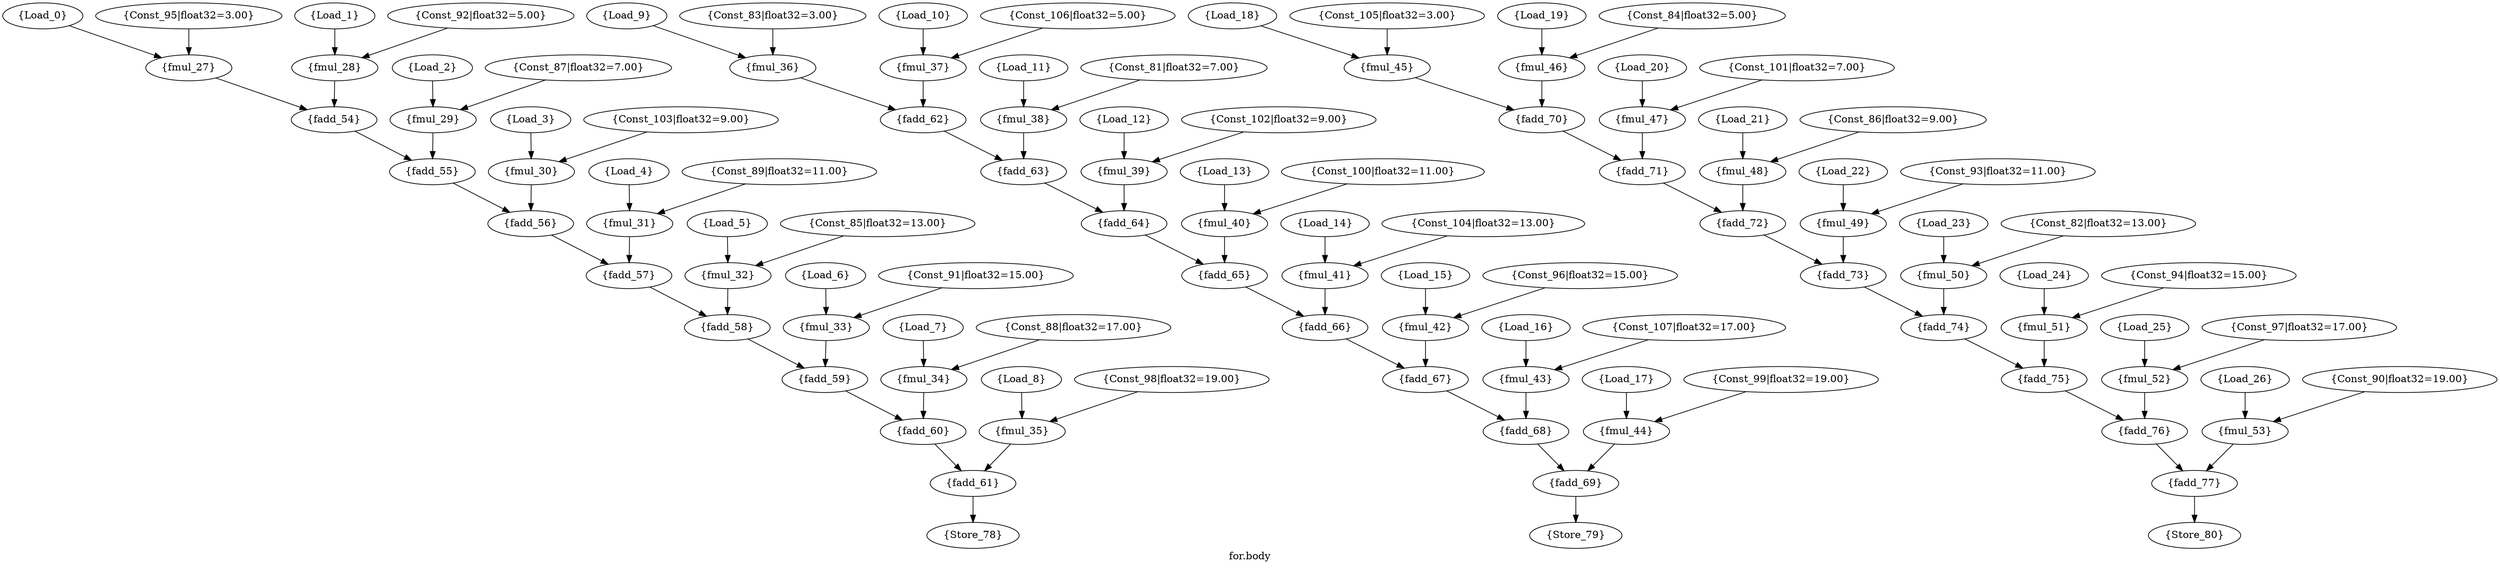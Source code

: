 /*
{
    "ALU" : ["FADD", "FMUL"],
    "MEMPORT"  : ["input", "output"],
    "Constant" : ["const"]
}
*/

strict digraph "for.body" {
label="for.body";
Load_0 [label="{Load_0}", opcode=INPUT, h_width=32];
Load_1 [label="{Load_1}", opcode=INPUT, h_width=32];
Load_2 [label="{Load_2}", opcode=INPUT, h_width=32];
Load_3 [label="{Load_3}", opcode=INPUT, h_width=32];
Load_4 [label="{Load_4}", opcode=INPUT, h_width=32];
Load_5 [label="{Load_5}", opcode=INPUT, h_width=32];
Load_6 [label="{Load_6}", opcode=INPUT, h_width=32];
Load_7 [label="{Load_7}", opcode=INPUT, h_width=32];
Load_8 [label="{Load_8}", opcode=INPUT, h_width=32];
Load_9 [label="{Load_9}", opcode=INPUT, h_width=32];
Load_10 [label="{Load_10}", opcode=INPUT, h_width=32];
Load_11 [label="{Load_11}", opcode=INPUT, h_width=32];
Load_12 [label="{Load_12}", opcode=INPUT, h_width=32];
Load_13 [label="{Load_13}", opcode=INPUT, h_width=32];
Load_14 [label="{Load_14}", opcode=INPUT, h_width=32];
Load_15 [label="{Load_15}", opcode=INPUT, h_width=32];
Load_16 [label="{Load_16}", opcode=INPUT, h_width=32];
Load_17 [label="{Load_17}", opcode=INPUT, h_width=32];
Load_18 [label="{Load_18}", opcode=INPUT, h_width=32];
Load_19 [label="{Load_19}", opcode=INPUT, h_width=32];
Load_20 [label="{Load_20}", opcode=INPUT, h_width=32];
Load_21 [label="{Load_21}", opcode=INPUT, h_width=32];
Load_22 [label="{Load_22}", opcode=INPUT, h_width=32];
Load_23 [label="{Load_23}", opcode=INPUT, h_width=32];
Load_24 [label="{Load_24}", opcode=INPUT, h_width=32];
Load_25 [label="{Load_25}", opcode=INPUT, h_width=32];
Load_26 [label="{Load_26}", opcode=INPUT, h_width=32];
fmul_27 [label="{fmul_27}", opcode=FMUL, h_width=32];
fmul_28 [label="{fmul_28}", opcode=FMUL, h_width=32];
fmul_29 [label="{fmul_29}", opcode=FMUL, h_width=32];
fmul_30 [label="{fmul_30}", opcode=FMUL, h_width=32];
fmul_31 [label="{fmul_31}", opcode=FMUL, h_width=32];
fmul_32 [label="{fmul_32}", opcode=FMUL, h_width=32];
fmul_33 [label="{fmul_33}", opcode=FMUL, h_width=32];
fmul_34 [label="{fmul_34}", opcode=FMUL, h_width=32];
fmul_35 [label="{fmul_35}", opcode=FMUL, h_width=32];
fmul_36 [label="{fmul_36}", opcode=FMUL, h_width=32];
fmul_37 [label="{fmul_37}", opcode=FMUL, h_width=32];
fmul_38 [label="{fmul_38}", opcode=FMUL, h_width=32];
fmul_39 [label="{fmul_39}", opcode=FMUL, h_width=32];
fmul_40 [label="{fmul_40}", opcode=FMUL, h_width=32];
fmul_41 [label="{fmul_41}", opcode=FMUL, h_width=32];
fmul_42 [label="{fmul_42}", opcode=FMUL, h_width=32];
fmul_43 [label="{fmul_43}", opcode=FMUL, h_width=32];
fmul_44 [label="{fmul_44}", opcode=FMUL, h_width=32];
fmul_45 [label="{fmul_45}", opcode=FMUL, h_width=32];
fmul_46 [label="{fmul_46}", opcode=FMUL, h_width=32];
fmul_47 [label="{fmul_47}", opcode=FMUL, h_width=32];
fmul_48 [label="{fmul_48}", opcode=FMUL, h_width=32];
fmul_49 [label="{fmul_49}", opcode=FMUL, h_width=32];
fmul_50 [label="{fmul_50}", opcode=FMUL, h_width=32];
fmul_51 [label="{fmul_51}", opcode=FMUL, h_width=32];
fmul_52 [label="{fmul_52}", opcode=FMUL, h_width=32];
fmul_53 [label="{fmul_53}", opcode=FMUL, h_width=32];
fadd_54 [label="{fadd_54}", opcode=FADD, h_width=32];
fadd_55 [label="{fadd_55}", opcode=FADD, h_width=32];
fadd_56 [label="{fadd_56}", opcode=FADD, h_width=32];
fadd_57 [label="{fadd_57}", opcode=FADD, h_width=32];
fadd_58 [label="{fadd_58}", opcode=FADD, h_width=32];
fadd_59 [label="{fadd_59}", opcode=FADD, h_width=32];
fadd_60 [label="{fadd_60}", opcode=FADD, h_width=32];
fadd_61 [label="{fadd_61}", opcode=FADD, h_width=32];
fadd_62 [label="{fadd_62}", opcode=FADD, h_width=32];
fadd_63 [label="{fadd_63}", opcode=FADD, h_width=32];
fadd_64 [label="{fadd_64}", opcode=FADD, h_width=32];
fadd_65 [label="{fadd_65}", opcode=FADD, h_width=32];
fadd_66 [label="{fadd_66}", opcode=FADD, h_width=32];
fadd_67 [label="{fadd_67}", opcode=FADD, h_width=32];
fadd_68 [label="{fadd_68}", opcode=FADD, h_width=32];
fadd_69 [label="{fadd_69}", opcode=FADD, h_width=32];
fadd_70 [label="{fadd_70}", opcode=FADD, h_width=32];
fadd_71 [label="{fadd_71}", opcode=FADD, h_width=32];
fadd_72 [label="{fadd_72}", opcode=FADD, h_width=32];
fadd_73 [label="{fadd_73}", opcode=FADD, h_width=32];
fadd_74 [label="{fadd_74}", opcode=FADD, h_width=32];
fadd_75 [label="{fadd_75}", opcode=FADD, h_width=32];
fadd_76 [label="{fadd_76}", opcode=FADD, h_width=32];
fadd_77 [label="{fadd_77}", opcode=FADD, h_width=32];
Store_78 [label="{Store_78}", opcode=OUTPUT, h_width=32];
Store_79 [label="{Store_79}", opcode=OUTPUT, h_width=32];
Store_80 [label="{Store_80}", opcode=OUTPUT, h_width=32];
Const_81 [constVal="1", float32="7.00", label="{Const_81|float32=7.00}", opcode=CONST, h_width=32];
Const_82 [constVal="1", float32="13.00", label="{Const_82|float32=13.00}", opcode=CONST, h_width=32];
Const_83 [constVal="1", float32="3.00", label="{Const_83|float32=3.00}", opcode=CONST, h_width=32];
Const_84 [constVal="1", float32="5.00", label="{Const_84|float32=5.00}", opcode=CONST, h_width=32];
Const_85 [constVal="1", float32="13.00", label="{Const_85|float32=13.00}", opcode=CONST, h_width=32];
Const_86 [constVal="1", float32="9.00", label="{Const_86|float32=9.00}", opcode=CONST, h_width=32];
Const_87 [constVal="1", float32="7.00", label="{Const_87|float32=7.00}", opcode=CONST, h_width=32];
Const_88 [constVal="1", float32="17.00", label="{Const_88|float32=17.00}", opcode=CONST, h_width=32];
Const_89 [constVal="1", float32="11.00", label="{Const_89|float32=11.00}", opcode=CONST, h_width=32];
Const_90 [constVal="1", float32="19.00", label="{Const_90|float32=19.00}", opcode=CONST, h_width=32];
Const_91 [constVal="1", float32="15.00", label="{Const_91|float32=15.00}", opcode=CONST, h_width=32];
Const_92 [constVal="1", float32="5.00", label="{Const_92|float32=5.00}", opcode=CONST, h_width=32];
Const_93 [constVal="1", float32="11.00", label="{Const_93|float32=11.00}", opcode=CONST, h_width=32];
Const_94 [constVal="1", float32="15.00", label="{Const_94|float32=15.00}", opcode=CONST, h_width=32];
Const_95 [constVal="1", float32="3.00", label="{Const_95|float32=3.00}", opcode=CONST, h_width=32];
Const_96 [constVal="1", float32="15.00", label="{Const_96|float32=15.00}", opcode=CONST, h_width=32];
Const_97 [constVal="1", float32="17.00", label="{Const_97|float32=17.00}", opcode=CONST, h_width=32];
Const_98 [constVal="1", float32="19.00", label="{Const_98|float32=19.00}", opcode=CONST, h_width=32];
Const_99 [constVal="1", float32="19.00", label="{Const_99|float32=19.00}", opcode=CONST, h_width=32];
Const_100 [constVal="1", float32="11.00", label="{Const_100|float32=11.00}", opcode=CONST, h_width=32];
Const_101 [constVal="1", float32="7.00", label="{Const_101|float32=7.00}", opcode=CONST, h_width=32];
Const_102 [constVal="1", float32="9.00", label="{Const_102|float32=9.00}", opcode=CONST, h_width=32];
Const_103 [constVal="1", float32="9.00", label="{Const_103|float32=9.00}", opcode=CONST, h_width=32];
Const_104 [constVal="1", float32="13.00", label="{Const_104|float32=13.00}", opcode=CONST, h_width=32];
Const_105 [constVal="1", float32="3.00", label="{Const_105|float32=3.00}", opcode=CONST, h_width=32];
Const_106 [constVal="1", float32="5.00", label="{Const_106|float32=5.00}", opcode=CONST, h_width=32];
Const_107 [constVal="1", float32="17.00", label="{Const_107|float32=17.00}", opcode=CONST, h_width=32];
Load_0 -> fmul_27  [driver=outPinA, load=inPinA];
Load_1 -> fmul_28  [driver=outPinA, load=inPinA];
Load_2 -> fmul_29  [driver=outPinA, load=inPinA];
Load_3 -> fmul_30  [driver=outPinA, load=inPinA];
Load_4 -> fmul_31  [driver=outPinA, load=inPinA];
Load_5 -> fmul_32  [driver=outPinA, load=inPinA];
Load_6 -> fmul_33  [driver=outPinA, load=inPinA];
Load_7 -> fmul_34  [driver=outPinA, load=inPinA];
Load_8 -> fmul_35  [driver=outPinA, load=inPinA];
Load_9 -> fmul_36  [driver=outPinA, load=inPinA];
Load_10 -> fmul_37  [driver=outPinA, load=inPinA];
Load_11 -> fmul_38  [driver=outPinA, load=inPinA];
Load_12 -> fmul_39  [driver=outPinA, load=inPinA];
Load_13 -> fmul_40  [driver=outPinA, load=inPinA];
Load_14 -> fmul_41  [driver=outPinA, load=inPinA];
Load_15 -> fmul_42  [driver=outPinA, load=inPinA];
Load_16 -> fmul_43  [driver=outPinA, load=inPinA];
Load_17 -> fmul_44  [driver=outPinA, load=inPinA];
Load_18 -> fmul_45  [driver=outPinA, load=inPinA];
Load_19 -> fmul_46  [driver=outPinA, load=inPinA];
Load_20 -> fmul_47  [driver=outPinA, load=inPinA];
Load_21 -> fmul_48  [driver=outPinA, load=inPinA];
Load_22 -> fmul_49  [driver=outPinA, load=inPinA];
Load_23 -> fmul_50  [driver=outPinA, load=inPinA];
Load_24 -> fmul_51  [driver=outPinA, load=inPinA];
Load_25 -> fmul_52  [driver=outPinA, load=inPinA];
Load_26 -> fmul_53  [driver=outPinA, load=inPinA];
fmul_27 -> fadd_54  [driver=outPinA, load=inPinA];
fmul_28 -> fadd_54  [driver=outPinA, load=inPinB];
fmul_29 -> fadd_55  [driver=outPinA, load=inPinA];
fmul_30 -> fadd_56  [driver=outPinA, load=inPinA];
fmul_31 -> fadd_57  [driver=outPinA, load=inPinA];
fmul_32 -> fadd_58  [driver=outPinA, load=inPinA];
fmul_33 -> fadd_59  [driver=outPinA, load=inPinA];
fmul_34 -> fadd_60  [driver=outPinA, load=inPinA];
fmul_35 -> fadd_61  [driver=outPinA, load=inPinA];
fmul_36 -> fadd_62  [driver=outPinA, load=inPinA];
fmul_37 -> fadd_62  [driver=outPinA, load=inPinB];
fmul_38 -> fadd_63  [driver=outPinA, load=inPinA];
fmul_39 -> fadd_64  [driver=outPinA, load=inPinA];
fmul_40 -> fadd_65  [driver=outPinA, load=inPinA];
fmul_41 -> fadd_66  [driver=outPinA, load=inPinA];
fmul_42 -> fadd_67  [driver=outPinA, load=inPinA];
fmul_43 -> fadd_68  [driver=outPinA, load=inPinA];
fmul_44 -> fadd_69  [driver=outPinA, load=inPinA];
fmul_45 -> fadd_70  [driver=outPinA, load=inPinA];
fmul_46 -> fadd_70  [driver=outPinA, load=inPinB];
fmul_47 -> fadd_71  [driver=outPinA, load=inPinA];
fmul_48 -> fadd_72  [driver=outPinA, load=inPinA];
fmul_49 -> fadd_73  [driver=outPinA, load=inPinA];
fmul_50 -> fadd_74  [driver=outPinA, load=inPinA];
fmul_51 -> fadd_75  [driver=outPinA, load=inPinA];
fmul_52 -> fadd_76  [driver=outPinA, load=inPinA];
fmul_53 -> fadd_77  [driver=outPinA, load=inPinA];
fadd_54 -> fadd_55  [driver=outPinA, load=inPinB];
fadd_55 -> fadd_56  [driver=outPinA, load=inPinB];
fadd_56 -> fadd_57  [driver=outPinA, load=inPinB];
fadd_57 -> fadd_58  [driver=outPinA, load=inPinB];
fadd_58 -> fadd_59  [driver=outPinA, load=inPinB];
fadd_59 -> fadd_60  [driver=outPinA, load=inPinB];
fadd_60 -> fadd_61  [driver=outPinA, load=inPinB];
fadd_61 -> Store_78  [driver=outPinA, load=inPinA];
fadd_62 -> fadd_63  [driver=outPinA, load=inPinB];
fadd_63 -> fadd_64  [driver=outPinA, load=inPinB];
fadd_64 -> fadd_65  [driver=outPinA, load=inPinB];
fadd_65 -> fadd_66  [driver=outPinA, load=inPinB];
fadd_66 -> fadd_67  [driver=outPinA, load=inPinB];
fadd_67 -> fadd_68  [driver=outPinA, load=inPinB];
fadd_68 -> fadd_69  [driver=outPinA, load=inPinB];
fadd_69 -> Store_79  [driver=outPinA, load=inPinA];
fadd_70 -> fadd_71  [driver=outPinA, load=inPinB];
fadd_71 -> fadd_72  [driver=outPinA, load=inPinB];
fadd_72 -> fadd_73  [driver=outPinA, load=inPinB];
fadd_73 -> fadd_74  [driver=outPinA, load=inPinB];
fadd_74 -> fadd_75  [driver=outPinA, load=inPinB];
fadd_75 -> fadd_76  [driver=outPinA, load=inPinB];
fadd_76 -> fadd_77  [driver=outPinA, load=inPinB];
fadd_77 -> Store_80  [driver=outPinA, load=inPinA];
Const_81 -> fmul_38  [driver=outPinA, load=inPinB];
Const_82 -> fmul_50  [driver=outPinA, load=inPinB];
Const_83 -> fmul_36  [driver=outPinA, load=inPinB];
Const_84 -> fmul_46  [driver=outPinA, load=inPinB];
Const_85 -> fmul_32  [driver=outPinA, load=inPinB];
Const_86 -> fmul_48  [driver=outPinA, load=inPinB];
Const_87 -> fmul_29  [driver=outPinA, load=inPinB];
Const_88 -> fmul_34  [driver=outPinA, load=inPinB];
Const_89 -> fmul_31  [driver=outPinA, load=inPinB];
Const_90 -> fmul_53  [driver=outPinA, load=inPinB];
Const_91 -> fmul_33  [driver=outPinA, load=inPinB];
Const_92 -> fmul_28  [driver=outPinA, load=inPinB];
Const_93 -> fmul_49  [driver=outPinA, load=inPinB];
Const_94 -> fmul_51  [driver=outPinA, load=inPinB];
Const_95 -> fmul_27  [driver=outPinA, load=inPinB];
Const_96 -> fmul_42  [driver=outPinA, load=inPinB];
Const_97 -> fmul_52  [driver=outPinA, load=inPinB];
Const_98 -> fmul_35  [driver=outPinA, load=inPinB];
Const_99 -> fmul_44  [driver=outPinA, load=inPinB];
Const_100 -> fmul_40  [driver=outPinA, load=inPinB];
Const_101 -> fmul_47  [driver=outPinA, load=inPinB];
Const_102 -> fmul_39  [driver=outPinA, load=inPinB];
Const_103 -> fmul_30  [driver=outPinA, load=inPinB];
Const_104 -> fmul_41  [driver=outPinA, load=inPinB];
Const_105 -> fmul_45  [driver=outPinA, load=inPinB];
Const_106 -> fmul_37  [driver=outPinA, load=inPinB];
Const_107 -> fmul_43  [driver=outPinA, load=inPinB];
}
